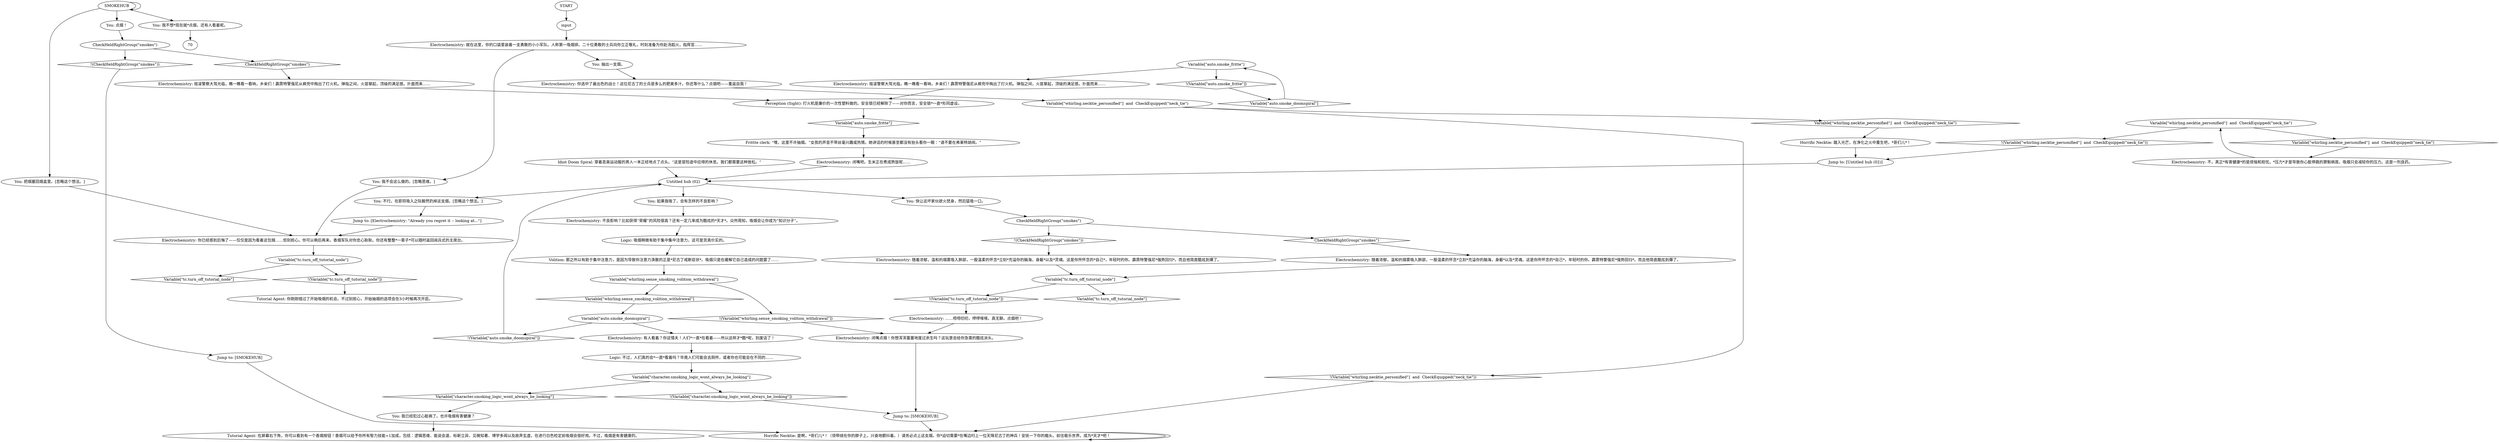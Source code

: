 # INITIATION / SMOKING HABIT
# Global afterthought dialogue to pick up smoking.
# ==================================================
digraph G {
	  0 [label="START"];
	  1 [label="input"];
	  2 [label="You: 不行。在即将吸入之际毅然扔掉这支烟。[忽略这个想法。]"];
	  3 [label="Variable[\"whirling.sense_smoking_volition_withdrawal\"]"];
	  4 [label="Variable[\"whirling.sense_smoking_volition_withdrawal\"]", shape=diamond];
	  5 [label="!(Variable[\"whirling.sense_smoking_volition_withdrawal\"])", shape=diamond];
	  6 [label="Electrochemistry: 你选中了最出色的战士！这位尼古丁的士兵是多么的肥美多汁。你还等什么？点烟吧——重返自我！"];
	  7 [label="Logic: 不过，人们真的会*一直*看着吗？毕竟人们可能会去厕所，或者你也可能会在不同的……"];
	  8 [label="CheckHeldRightGroup(\"smokes\")"];
	  9 [label="CheckHeldRightGroup(\"smokes\")", shape=diamond];
	  10 [label="!(CheckHeldRightGroup(\"smokes\"))", shape=diamond];
	  11 [label="Electrochemistry: 闭嘴吧。生米正在煮成熟饭呢……"];
	  12 [label="You: 如果我吸了，会有怎样的不良影响？"];
	  13 [label="You: 快让这坏家伙欲火焚身，然后猛吸一口。"];
	  14 [label="Volition: 那之所以有助于集中注意力，是因为导致你注意力涣散的正是*尼古丁戒断症状*。吸烟只是在缓解它自己造成的问题罢了……"];
	  15 [label="Variable[\"character.smoking_logic_wont_always_be_looking\"]"];
	  16 [label="Variable[\"character.smoking_logic_wont_always_be_looking\"]", shape=diamond];
	  17 [label="!(Variable[\"character.smoking_logic_wont_always_be_looking\"])", shape=diamond];
	  18 [label="Tutorial Agent: 你刚刚错过了开始吸烟的机会。不过别担心，开始抽烟的选项会在3小时候再次开启。"];
	  19 [label="Electrochemistry: 随着浓郁，温和的烟雾吸入肺部，一股温柔的怀念*立刻*充溢你的脑海，身躯*以及*灵魂。这是你所怀念的*自己*，年轻时的你。霹雳特警强尼*强势回归*。而且他简直酷炫到爆了。"];
	  20 [label="Electrochemistry: 就在这里，你的口袋里装着一支勇敢的小小军队。人称第一吸烟排。二十位勇敢的士兵向你立正敬礼，时刻准备为你赴汤蹈火，指挥官……"];
	  21 [label="You: 点烟！"];
	  22 [label="Jump to: [Electrochemistry: \"Already you regret it -- looking at...\"]"];
	  23 [label="Variable[\"tc.turn_off_tutorial_node\"]"];
	  24 [label="Variable[\"tc.turn_off_tutorial_node\"]", shape=diamond];
	  25 [label="!(Variable[\"tc.turn_off_tutorial_node\"])", shape=diamond];
	  26 [label="Electrochemistry: 摇滚警察大驾光临，瞧一瞧看一看呐，乡亲们！霹雳特警强尼从裤兜中掏出了打火机。弹指之间，火苗窜起，顶级的满足感。扑面而来……"];
	  27 [label="Variable[\"whirling.necktie_personified\"]  and  CheckEquipped(\"neck_tie\")"];
	  28 [label="Variable[\"whirling.necktie_personified\"]  and  CheckEquipped(\"neck_tie\")", shape=diamond];
	  29 [label="!(Variable[\"whirling.necktie_personified\"]  and  CheckEquipped(\"neck_tie\"))", shape=diamond];
	  30 [label="CheckHeldRightGroup(\"smokes\")"];
	  31 [label="CheckHeldRightGroup(\"smokes\")", shape=diamond];
	  32 [label="!(CheckHeldRightGroup(\"smokes\"))", shape=diamond];
	  33 [label="Jump to: [SMOKEHUB]"];
	  34 [label="Frittte clerk: “嘿，这里不许抽烟。”女孩的声音不带丝毫兴趣或热情。她讲话的时候甚至都没有抬头看你一眼：“请不要在弗莱特胡闹。”"];
	  35 [label="Electrochemistry: 随着浓郁，温和的烟雾吸入肺部，一股温柔的怀念*立刻*充溢你的脑海，身躯*以及*灵魂。这是你所怀念的*自己*，年轻时的你。霹雳特警强尼*强势回归*。而且他简直酷炫到爆了。"];
	  36 [label="Variable[\"tc.turn_off_tutorial_node\"]"];
	  37 [label="Variable[\"tc.turn_off_tutorial_node\"]", shape=diamond];
	  38 [label="!(Variable[\"tc.turn_off_tutorial_node\"])", shape=diamond];
	  39 [label="Electrochemistry: 你已经感到后悔了——仅仅是因为看着这包烟……但别担心。你可以稍后再来。香烟军队对你忠心耿耿。你还有整整*一辈子*可以随时返回阅兵式的主席台。"];
	  40 [label="Electrochemistry: 不良影响？比如获得“荣耀”的风险很高？还有一定几率成为酷炫的*天才*。众所周知，吸烟会让你成为“知识分子”。"];
	  41 [label="Variable[\"whirling.necktie_personified\"]  and  CheckEquipped(\"neck_tie\")"];
	  42 [label="Variable[\"whirling.necktie_personified\"]  and  CheckEquipped(\"neck_tie\")", shape=diamond];
	  43 [label="!(Variable[\"whirling.necktie_personified\"]  and  CheckEquipped(\"neck_tie\"))", shape=diamond];
	  44 [label="You: 我不会这么做的。[忽略思维。]"];
	  45 [label="Logic: 吸烟稍微有助于集中集中注意力，这可是货真价实的。"];
	  46 [label="You: 我不想*现在就*点烟，还有人看着呢。"];
	  47 [label="You: 抽出一支烟。"];
	  48 [label="Untitled hub (02)"];
	  49 [label="Perception (Sight): 打火机是廉价的一次性塑料做的。安全锁已经解除了——对你而言，安全锁*一直*形同虚设。"];
	  50 [label="Idiot Doom Spiral: 穿着恶臭运动服的男人一本正经地点了点头。“这是冒险途中应得的休息。我们都需要这种放松。”"];
	  51 [label="Variable[\"auto.smoke_fritte\"]"];
	  52 [label="Variable[\"auto.smoke_fritte\"]", shape=diamond];
	  53 [label="!(Variable[\"auto.smoke_fritte\"])", shape=diamond];
	  54 [label="Electrochemistry: 摇滚警察大驾光临，瞧一瞧看一看呐，乡亲们！霹雳特警强尼从裤兜中掏出了打火机。弹指之间，火苗窜起，顶级的满足感。扑面而来……"];
	  55 [label="Jump to: [SMOKEHUB]"];
	  56 [label="Jump to: [Untitled hub (02)]"];
	  57 [label="Electrochemistry: 闭嘴点烟！你想浑浑噩噩地度过余生吗？这玩意会给你急需的酷炫派头。"];
	  58 [label="You: 我已经犯过心脏病了。也许吸烟有害健康？"];
	  59 [label="You: 把烟塞回烟盒里。[忽略这个想法。]"];
	  60 [label="SMOKEHUB"];
	  61 [label="Horrific Necktie: 是啊，*哥们儿*！（领带绕在你的脖子上，兴奋地颤抖着。）请务必点上这支烟。你*迫切需要*在嘴边叼上一位天降尼古丁的神兵！安抚一下你的瘾头。前往极乐世界。成为*天才*吧！"];
	  62 [label="Horrific Necktie: 踏入光芒，在净化之火中重生吧，*哥们儿*！"];
	  63 [label="Electrochemistry: 不，真正*有害健康*的是烦恼和担忧。*压力*才是导致你心脏停跳的罪魁祸首。吸烟只会减轻你的压力。这是一剂良药。"];
	  64 [label="Tutorial Agent: 在屏幕右下角，你可以看到有一个香烟按钮！香烟可以给予你所有智力技能+1加成，包括：逻辑思维、能说会道、标新立异、见微知著、博学多闻以及故弄玄虚。在进行白色检定前吸烟会很好用。不过，吸烟是有害健康的。"];
	  65 [label="Electrochemistry: ……唠唠叨叨，啰啰嗦嗦。真无聊。点烟吧！"];
	  66 [label="Variable[\"auto.smoke_doomspiral\"]"];
	  67 [label="Variable[\"auto.smoke_doomspiral\"]", shape=diamond];
	  68 [label="!(Variable[\"auto.smoke_doomspiral\"])", shape=diamond];
	  69 [label="Electrochemistry: 有人看着？你这懦夫！人们*一直*在看着——所以这样才*酷*呢，别废话了！"];
	  0 -> 1
	  1 -> 20
	  2 -> 22
	  3 -> 4
	  3 -> 5
	  4 -> 66
	  5 -> 57
	  6 -> 41
	  7 -> 15
	  8 -> 9
	  8 -> 10
	  9 -> 35
	  10 -> 19
	  11 -> 48
	  12 -> 40
	  13 -> 8
	  14 -> 3
	  15 -> 16
	  15 -> 17
	  16 -> 58
	  17 -> 33
	  19 -> 23
	  20 -> 44
	  20 -> 47
	  21 -> 30
	  22 -> 39
	  23 -> 24
	  23 -> 25
	  25 -> 65
	  26 -> 49
	  27 -> 28
	  27 -> 29
	  28 -> 63
	  29 -> 56
	  30 -> 32
	  30 -> 31
	  31 -> 26
	  32 -> 55
	  33 -> 61
	  34 -> 11
	  35 -> 23
	  36 -> 37
	  36 -> 38
	  38 -> 18
	  39 -> 36
	  40 -> 45
	  41 -> 42
	  41 -> 43
	  42 -> 62
	  43 -> 61
	  44 -> 39
	  45 -> 14
	  46 -> 70
	  47 -> 6
	  48 -> 2
	  48 -> 12
	  48 -> 13
	  49 -> 52
	  50 -> 48
	  51 -> 53
	  51 -> 54
	  52 -> 34
	  53 -> 67
	  54 -> 49
	  55 -> 61
	  56 -> 48
	  57 -> 33
	  58 -> 64
	  59 -> 39
	  60 -> 59
	  60 -> 60
	  60 -> 21
	  60 -> 46
	  61 -> 61
	  62 -> 56
	  63 -> 27
	  65 -> 57
	  66 -> 68
	  66 -> 69
	  67 -> 51
	  68 -> 48
	  69 -> 7
}

